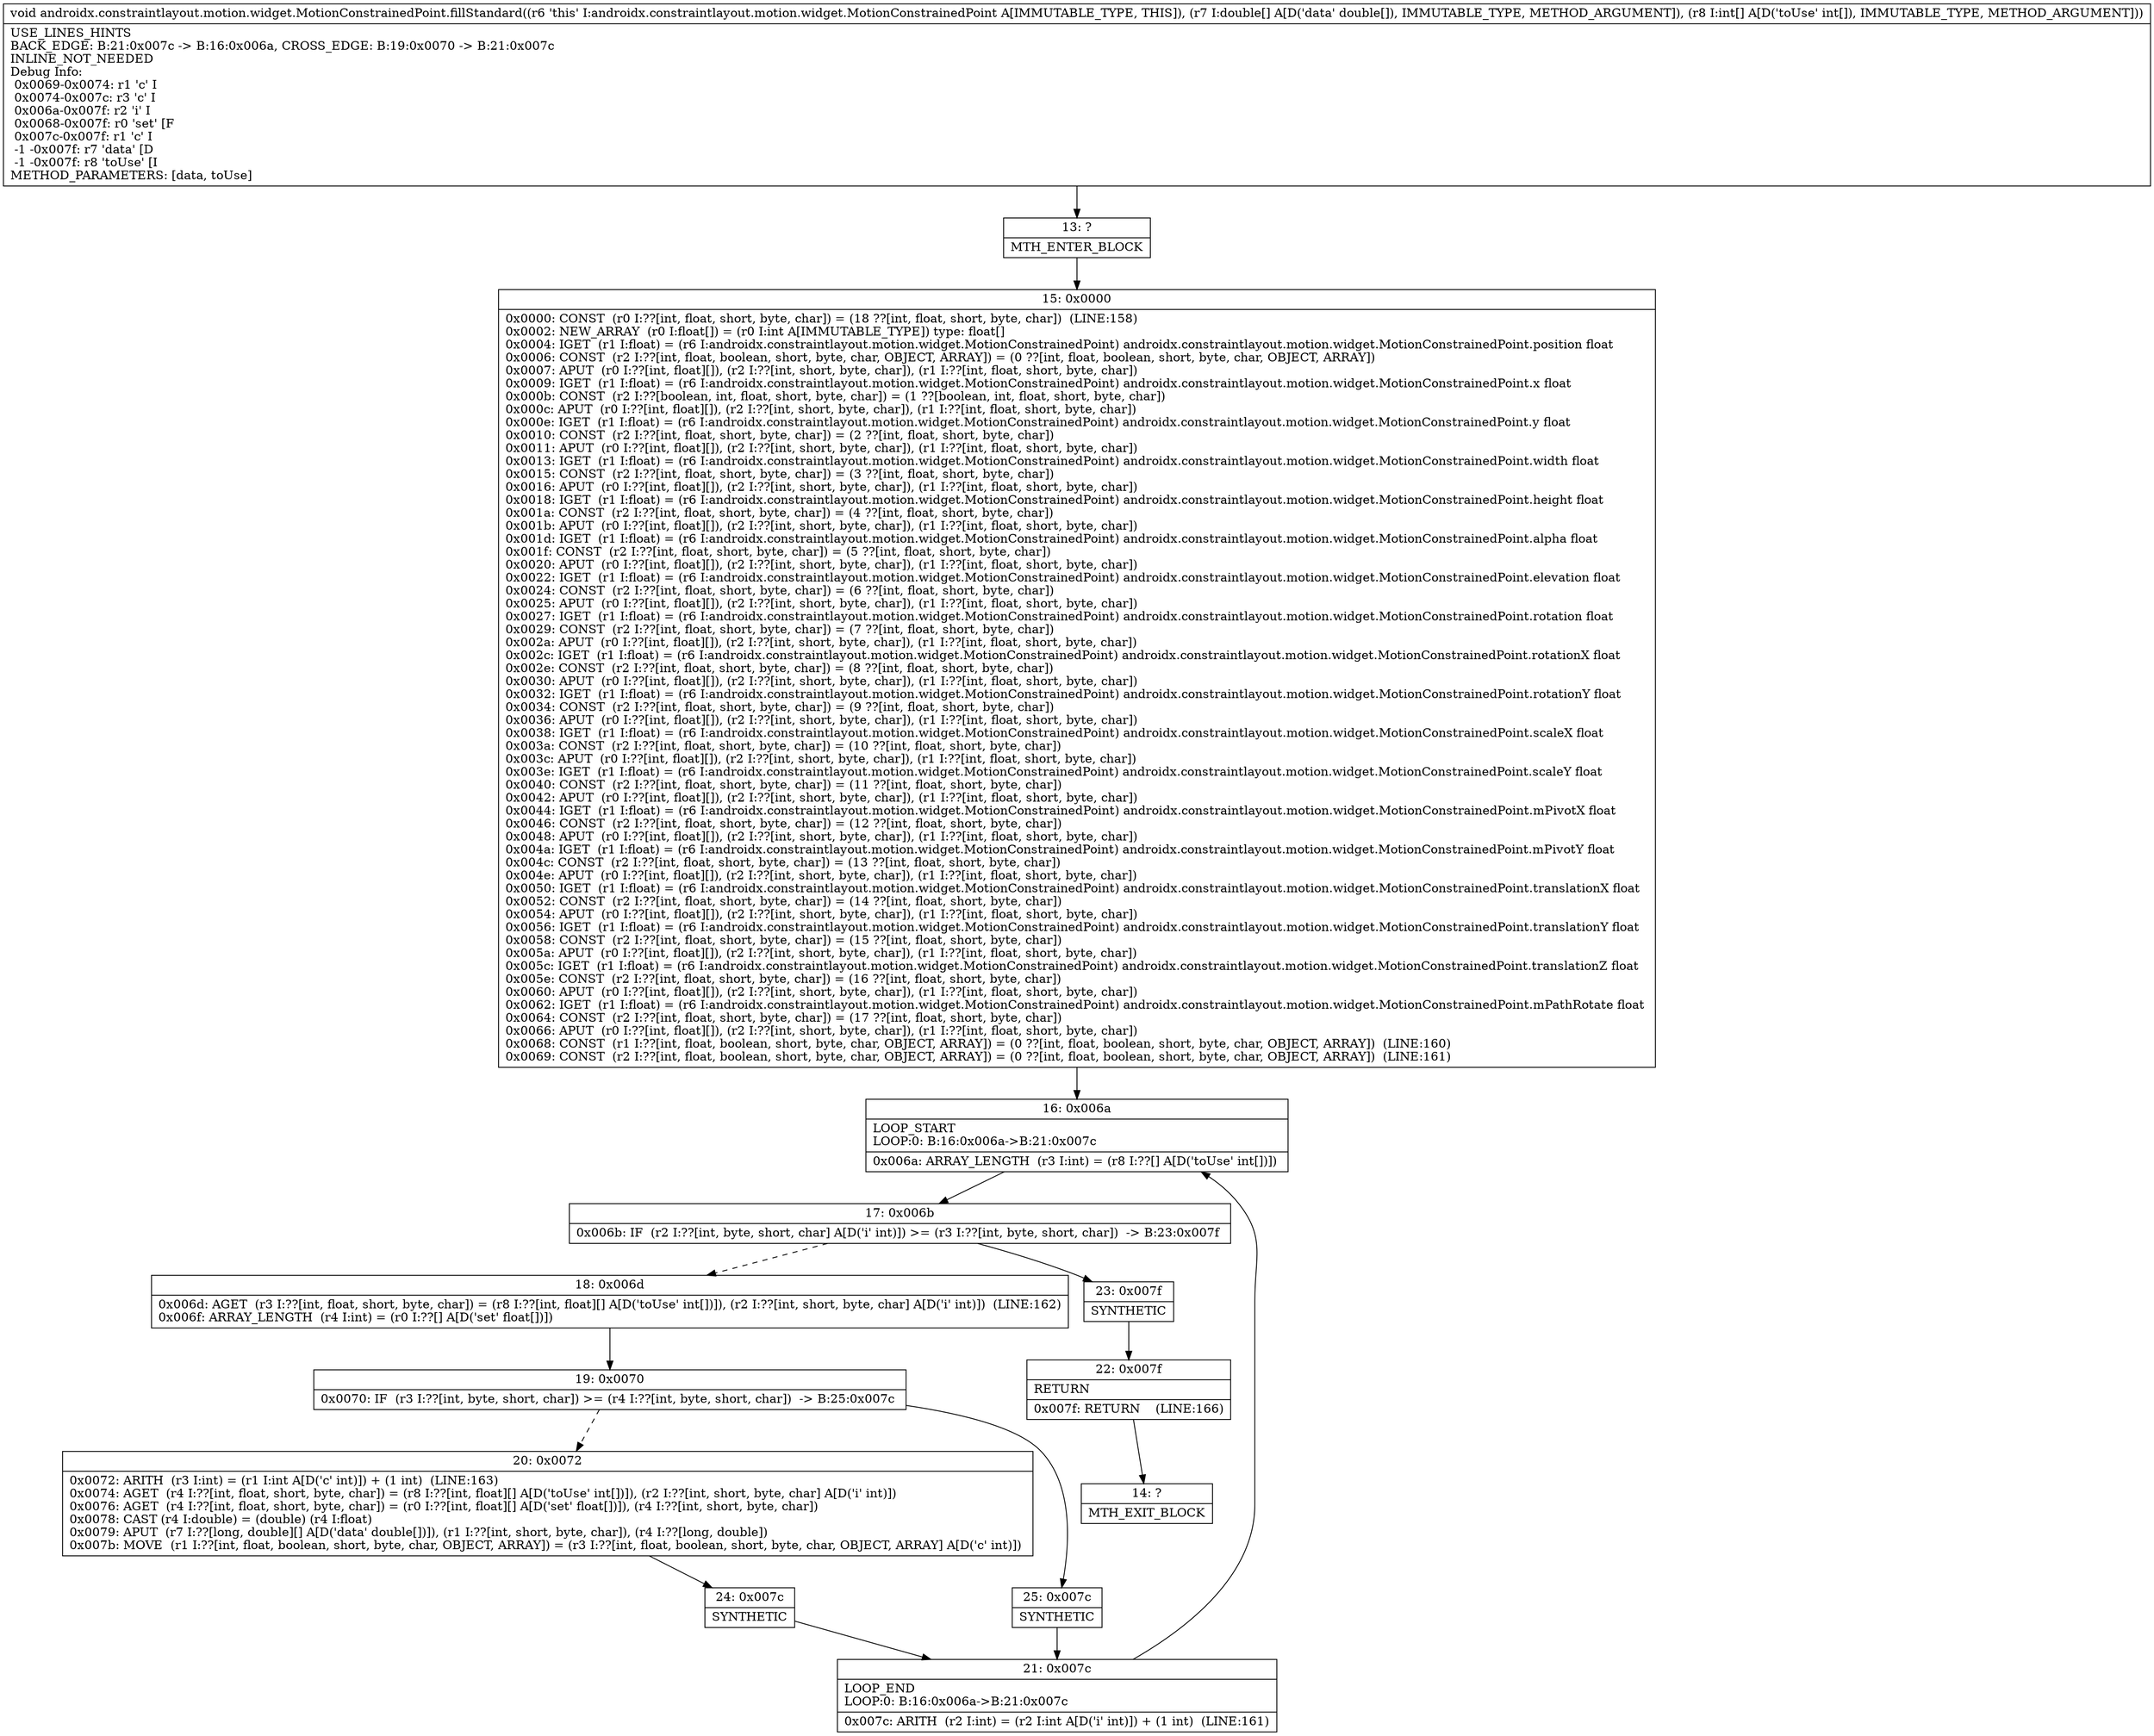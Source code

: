 digraph "CFG forandroidx.constraintlayout.motion.widget.MotionConstrainedPoint.fillStandard([D[I)V" {
Node_13 [shape=record,label="{13\:\ ?|MTH_ENTER_BLOCK\l}"];
Node_15 [shape=record,label="{15\:\ 0x0000|0x0000: CONST  (r0 I:??[int, float, short, byte, char]) = (18 ??[int, float, short, byte, char])  (LINE:158)\l0x0002: NEW_ARRAY  (r0 I:float[]) = (r0 I:int A[IMMUTABLE_TYPE]) type: float[] \l0x0004: IGET  (r1 I:float) = (r6 I:androidx.constraintlayout.motion.widget.MotionConstrainedPoint) androidx.constraintlayout.motion.widget.MotionConstrainedPoint.position float \l0x0006: CONST  (r2 I:??[int, float, boolean, short, byte, char, OBJECT, ARRAY]) = (0 ??[int, float, boolean, short, byte, char, OBJECT, ARRAY]) \l0x0007: APUT  (r0 I:??[int, float][]), (r2 I:??[int, short, byte, char]), (r1 I:??[int, float, short, byte, char]) \l0x0009: IGET  (r1 I:float) = (r6 I:androidx.constraintlayout.motion.widget.MotionConstrainedPoint) androidx.constraintlayout.motion.widget.MotionConstrainedPoint.x float \l0x000b: CONST  (r2 I:??[boolean, int, float, short, byte, char]) = (1 ??[boolean, int, float, short, byte, char]) \l0x000c: APUT  (r0 I:??[int, float][]), (r2 I:??[int, short, byte, char]), (r1 I:??[int, float, short, byte, char]) \l0x000e: IGET  (r1 I:float) = (r6 I:androidx.constraintlayout.motion.widget.MotionConstrainedPoint) androidx.constraintlayout.motion.widget.MotionConstrainedPoint.y float \l0x0010: CONST  (r2 I:??[int, float, short, byte, char]) = (2 ??[int, float, short, byte, char]) \l0x0011: APUT  (r0 I:??[int, float][]), (r2 I:??[int, short, byte, char]), (r1 I:??[int, float, short, byte, char]) \l0x0013: IGET  (r1 I:float) = (r6 I:androidx.constraintlayout.motion.widget.MotionConstrainedPoint) androidx.constraintlayout.motion.widget.MotionConstrainedPoint.width float \l0x0015: CONST  (r2 I:??[int, float, short, byte, char]) = (3 ??[int, float, short, byte, char]) \l0x0016: APUT  (r0 I:??[int, float][]), (r2 I:??[int, short, byte, char]), (r1 I:??[int, float, short, byte, char]) \l0x0018: IGET  (r1 I:float) = (r6 I:androidx.constraintlayout.motion.widget.MotionConstrainedPoint) androidx.constraintlayout.motion.widget.MotionConstrainedPoint.height float \l0x001a: CONST  (r2 I:??[int, float, short, byte, char]) = (4 ??[int, float, short, byte, char]) \l0x001b: APUT  (r0 I:??[int, float][]), (r2 I:??[int, short, byte, char]), (r1 I:??[int, float, short, byte, char]) \l0x001d: IGET  (r1 I:float) = (r6 I:androidx.constraintlayout.motion.widget.MotionConstrainedPoint) androidx.constraintlayout.motion.widget.MotionConstrainedPoint.alpha float \l0x001f: CONST  (r2 I:??[int, float, short, byte, char]) = (5 ??[int, float, short, byte, char]) \l0x0020: APUT  (r0 I:??[int, float][]), (r2 I:??[int, short, byte, char]), (r1 I:??[int, float, short, byte, char]) \l0x0022: IGET  (r1 I:float) = (r6 I:androidx.constraintlayout.motion.widget.MotionConstrainedPoint) androidx.constraintlayout.motion.widget.MotionConstrainedPoint.elevation float \l0x0024: CONST  (r2 I:??[int, float, short, byte, char]) = (6 ??[int, float, short, byte, char]) \l0x0025: APUT  (r0 I:??[int, float][]), (r2 I:??[int, short, byte, char]), (r1 I:??[int, float, short, byte, char]) \l0x0027: IGET  (r1 I:float) = (r6 I:androidx.constraintlayout.motion.widget.MotionConstrainedPoint) androidx.constraintlayout.motion.widget.MotionConstrainedPoint.rotation float \l0x0029: CONST  (r2 I:??[int, float, short, byte, char]) = (7 ??[int, float, short, byte, char]) \l0x002a: APUT  (r0 I:??[int, float][]), (r2 I:??[int, short, byte, char]), (r1 I:??[int, float, short, byte, char]) \l0x002c: IGET  (r1 I:float) = (r6 I:androidx.constraintlayout.motion.widget.MotionConstrainedPoint) androidx.constraintlayout.motion.widget.MotionConstrainedPoint.rotationX float \l0x002e: CONST  (r2 I:??[int, float, short, byte, char]) = (8 ??[int, float, short, byte, char]) \l0x0030: APUT  (r0 I:??[int, float][]), (r2 I:??[int, short, byte, char]), (r1 I:??[int, float, short, byte, char]) \l0x0032: IGET  (r1 I:float) = (r6 I:androidx.constraintlayout.motion.widget.MotionConstrainedPoint) androidx.constraintlayout.motion.widget.MotionConstrainedPoint.rotationY float \l0x0034: CONST  (r2 I:??[int, float, short, byte, char]) = (9 ??[int, float, short, byte, char]) \l0x0036: APUT  (r0 I:??[int, float][]), (r2 I:??[int, short, byte, char]), (r1 I:??[int, float, short, byte, char]) \l0x0038: IGET  (r1 I:float) = (r6 I:androidx.constraintlayout.motion.widget.MotionConstrainedPoint) androidx.constraintlayout.motion.widget.MotionConstrainedPoint.scaleX float \l0x003a: CONST  (r2 I:??[int, float, short, byte, char]) = (10 ??[int, float, short, byte, char]) \l0x003c: APUT  (r0 I:??[int, float][]), (r2 I:??[int, short, byte, char]), (r1 I:??[int, float, short, byte, char]) \l0x003e: IGET  (r1 I:float) = (r6 I:androidx.constraintlayout.motion.widget.MotionConstrainedPoint) androidx.constraintlayout.motion.widget.MotionConstrainedPoint.scaleY float \l0x0040: CONST  (r2 I:??[int, float, short, byte, char]) = (11 ??[int, float, short, byte, char]) \l0x0042: APUT  (r0 I:??[int, float][]), (r2 I:??[int, short, byte, char]), (r1 I:??[int, float, short, byte, char]) \l0x0044: IGET  (r1 I:float) = (r6 I:androidx.constraintlayout.motion.widget.MotionConstrainedPoint) androidx.constraintlayout.motion.widget.MotionConstrainedPoint.mPivotX float \l0x0046: CONST  (r2 I:??[int, float, short, byte, char]) = (12 ??[int, float, short, byte, char]) \l0x0048: APUT  (r0 I:??[int, float][]), (r2 I:??[int, short, byte, char]), (r1 I:??[int, float, short, byte, char]) \l0x004a: IGET  (r1 I:float) = (r6 I:androidx.constraintlayout.motion.widget.MotionConstrainedPoint) androidx.constraintlayout.motion.widget.MotionConstrainedPoint.mPivotY float \l0x004c: CONST  (r2 I:??[int, float, short, byte, char]) = (13 ??[int, float, short, byte, char]) \l0x004e: APUT  (r0 I:??[int, float][]), (r2 I:??[int, short, byte, char]), (r1 I:??[int, float, short, byte, char]) \l0x0050: IGET  (r1 I:float) = (r6 I:androidx.constraintlayout.motion.widget.MotionConstrainedPoint) androidx.constraintlayout.motion.widget.MotionConstrainedPoint.translationX float \l0x0052: CONST  (r2 I:??[int, float, short, byte, char]) = (14 ??[int, float, short, byte, char]) \l0x0054: APUT  (r0 I:??[int, float][]), (r2 I:??[int, short, byte, char]), (r1 I:??[int, float, short, byte, char]) \l0x0056: IGET  (r1 I:float) = (r6 I:androidx.constraintlayout.motion.widget.MotionConstrainedPoint) androidx.constraintlayout.motion.widget.MotionConstrainedPoint.translationY float \l0x0058: CONST  (r2 I:??[int, float, short, byte, char]) = (15 ??[int, float, short, byte, char]) \l0x005a: APUT  (r0 I:??[int, float][]), (r2 I:??[int, short, byte, char]), (r1 I:??[int, float, short, byte, char]) \l0x005c: IGET  (r1 I:float) = (r6 I:androidx.constraintlayout.motion.widget.MotionConstrainedPoint) androidx.constraintlayout.motion.widget.MotionConstrainedPoint.translationZ float \l0x005e: CONST  (r2 I:??[int, float, short, byte, char]) = (16 ??[int, float, short, byte, char]) \l0x0060: APUT  (r0 I:??[int, float][]), (r2 I:??[int, short, byte, char]), (r1 I:??[int, float, short, byte, char]) \l0x0062: IGET  (r1 I:float) = (r6 I:androidx.constraintlayout.motion.widget.MotionConstrainedPoint) androidx.constraintlayout.motion.widget.MotionConstrainedPoint.mPathRotate float \l0x0064: CONST  (r2 I:??[int, float, short, byte, char]) = (17 ??[int, float, short, byte, char]) \l0x0066: APUT  (r0 I:??[int, float][]), (r2 I:??[int, short, byte, char]), (r1 I:??[int, float, short, byte, char]) \l0x0068: CONST  (r1 I:??[int, float, boolean, short, byte, char, OBJECT, ARRAY]) = (0 ??[int, float, boolean, short, byte, char, OBJECT, ARRAY])  (LINE:160)\l0x0069: CONST  (r2 I:??[int, float, boolean, short, byte, char, OBJECT, ARRAY]) = (0 ??[int, float, boolean, short, byte, char, OBJECT, ARRAY])  (LINE:161)\l}"];
Node_16 [shape=record,label="{16\:\ 0x006a|LOOP_START\lLOOP:0: B:16:0x006a\-\>B:21:0x007c\l|0x006a: ARRAY_LENGTH  (r3 I:int) = (r8 I:??[] A[D('toUse' int[])]) \l}"];
Node_17 [shape=record,label="{17\:\ 0x006b|0x006b: IF  (r2 I:??[int, byte, short, char] A[D('i' int)]) \>= (r3 I:??[int, byte, short, char])  \-\> B:23:0x007f \l}"];
Node_18 [shape=record,label="{18\:\ 0x006d|0x006d: AGET  (r3 I:??[int, float, short, byte, char]) = (r8 I:??[int, float][] A[D('toUse' int[])]), (r2 I:??[int, short, byte, char] A[D('i' int)])  (LINE:162)\l0x006f: ARRAY_LENGTH  (r4 I:int) = (r0 I:??[] A[D('set' float[])]) \l}"];
Node_19 [shape=record,label="{19\:\ 0x0070|0x0070: IF  (r3 I:??[int, byte, short, char]) \>= (r4 I:??[int, byte, short, char])  \-\> B:25:0x007c \l}"];
Node_20 [shape=record,label="{20\:\ 0x0072|0x0072: ARITH  (r3 I:int) = (r1 I:int A[D('c' int)]) + (1 int)  (LINE:163)\l0x0074: AGET  (r4 I:??[int, float, short, byte, char]) = (r8 I:??[int, float][] A[D('toUse' int[])]), (r2 I:??[int, short, byte, char] A[D('i' int)]) \l0x0076: AGET  (r4 I:??[int, float, short, byte, char]) = (r0 I:??[int, float][] A[D('set' float[])]), (r4 I:??[int, short, byte, char]) \l0x0078: CAST (r4 I:double) = (double) (r4 I:float) \l0x0079: APUT  (r7 I:??[long, double][] A[D('data' double[])]), (r1 I:??[int, short, byte, char]), (r4 I:??[long, double]) \l0x007b: MOVE  (r1 I:??[int, float, boolean, short, byte, char, OBJECT, ARRAY]) = (r3 I:??[int, float, boolean, short, byte, char, OBJECT, ARRAY] A[D('c' int)]) \l}"];
Node_24 [shape=record,label="{24\:\ 0x007c|SYNTHETIC\l}"];
Node_21 [shape=record,label="{21\:\ 0x007c|LOOP_END\lLOOP:0: B:16:0x006a\-\>B:21:0x007c\l|0x007c: ARITH  (r2 I:int) = (r2 I:int A[D('i' int)]) + (1 int)  (LINE:161)\l}"];
Node_25 [shape=record,label="{25\:\ 0x007c|SYNTHETIC\l}"];
Node_23 [shape=record,label="{23\:\ 0x007f|SYNTHETIC\l}"];
Node_22 [shape=record,label="{22\:\ 0x007f|RETURN\l|0x007f: RETURN    (LINE:166)\l}"];
Node_14 [shape=record,label="{14\:\ ?|MTH_EXIT_BLOCK\l}"];
MethodNode[shape=record,label="{void androidx.constraintlayout.motion.widget.MotionConstrainedPoint.fillStandard((r6 'this' I:androidx.constraintlayout.motion.widget.MotionConstrainedPoint A[IMMUTABLE_TYPE, THIS]), (r7 I:double[] A[D('data' double[]), IMMUTABLE_TYPE, METHOD_ARGUMENT]), (r8 I:int[] A[D('toUse' int[]), IMMUTABLE_TYPE, METHOD_ARGUMENT]))  | USE_LINES_HINTS\lBACK_EDGE: B:21:0x007c \-\> B:16:0x006a, CROSS_EDGE: B:19:0x0070 \-\> B:21:0x007c\lINLINE_NOT_NEEDED\lDebug Info:\l  0x0069\-0x0074: r1 'c' I\l  0x0074\-0x007c: r3 'c' I\l  0x006a\-0x007f: r2 'i' I\l  0x0068\-0x007f: r0 'set' [F\l  0x007c\-0x007f: r1 'c' I\l  \-1 \-0x007f: r7 'data' [D\l  \-1 \-0x007f: r8 'toUse' [I\lMETHOD_PARAMETERS: [data, toUse]\l}"];
MethodNode -> Node_13;Node_13 -> Node_15;
Node_15 -> Node_16;
Node_16 -> Node_17;
Node_17 -> Node_18[style=dashed];
Node_17 -> Node_23;
Node_18 -> Node_19;
Node_19 -> Node_20[style=dashed];
Node_19 -> Node_25;
Node_20 -> Node_24;
Node_24 -> Node_21;
Node_21 -> Node_16;
Node_25 -> Node_21;
Node_23 -> Node_22;
Node_22 -> Node_14;
}

